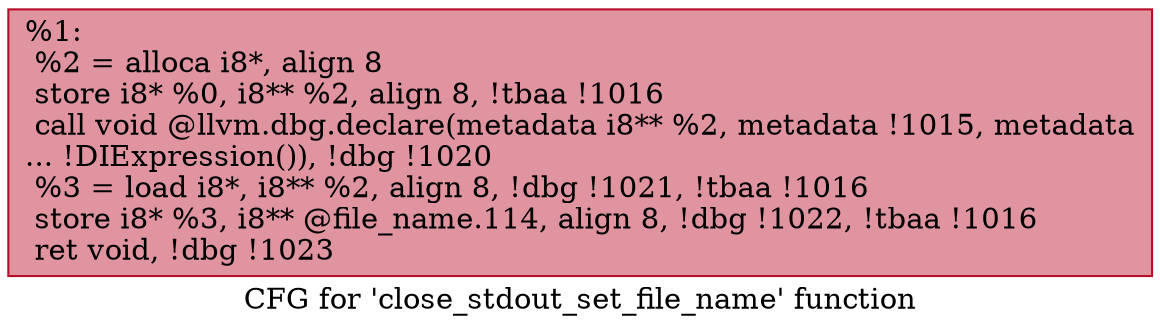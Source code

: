digraph "CFG for 'close_stdout_set_file_name' function" {
	label="CFG for 'close_stdout_set_file_name' function";

	Node0x1cf57c0 [shape=record,color="#b70d28ff", style=filled, fillcolor="#b70d2870",label="{%1:\l  %2 = alloca i8*, align 8\l  store i8* %0, i8** %2, align 8, !tbaa !1016\l  call void @llvm.dbg.declare(metadata i8** %2, metadata !1015, metadata\l... !DIExpression()), !dbg !1020\l  %3 = load i8*, i8** %2, align 8, !dbg !1021, !tbaa !1016\l  store i8* %3, i8** @file_name.114, align 8, !dbg !1022, !tbaa !1016\l  ret void, !dbg !1023\l}"];
}
